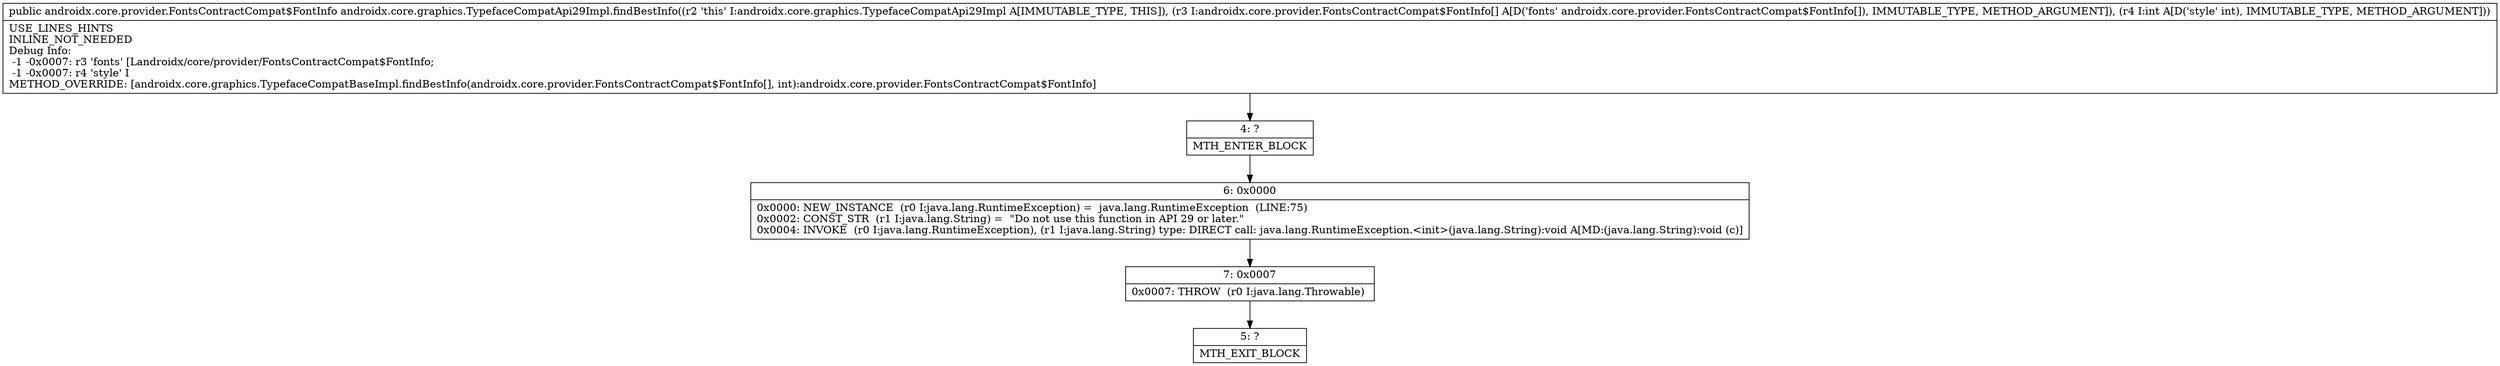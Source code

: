 digraph "CFG forandroidx.core.graphics.TypefaceCompatApi29Impl.findBestInfo([Landroidx\/core\/provider\/FontsContractCompat$FontInfo;I)Landroidx\/core\/provider\/FontsContractCompat$FontInfo;" {
Node_4 [shape=record,label="{4\:\ ?|MTH_ENTER_BLOCK\l}"];
Node_6 [shape=record,label="{6\:\ 0x0000|0x0000: NEW_INSTANCE  (r0 I:java.lang.RuntimeException) =  java.lang.RuntimeException  (LINE:75)\l0x0002: CONST_STR  (r1 I:java.lang.String) =  \"Do not use this function in API 29 or later.\" \l0x0004: INVOKE  (r0 I:java.lang.RuntimeException), (r1 I:java.lang.String) type: DIRECT call: java.lang.RuntimeException.\<init\>(java.lang.String):void A[MD:(java.lang.String):void (c)]\l}"];
Node_7 [shape=record,label="{7\:\ 0x0007|0x0007: THROW  (r0 I:java.lang.Throwable) \l}"];
Node_5 [shape=record,label="{5\:\ ?|MTH_EXIT_BLOCK\l}"];
MethodNode[shape=record,label="{public androidx.core.provider.FontsContractCompat$FontInfo androidx.core.graphics.TypefaceCompatApi29Impl.findBestInfo((r2 'this' I:androidx.core.graphics.TypefaceCompatApi29Impl A[IMMUTABLE_TYPE, THIS]), (r3 I:androidx.core.provider.FontsContractCompat$FontInfo[] A[D('fonts' androidx.core.provider.FontsContractCompat$FontInfo[]), IMMUTABLE_TYPE, METHOD_ARGUMENT]), (r4 I:int A[D('style' int), IMMUTABLE_TYPE, METHOD_ARGUMENT]))  | USE_LINES_HINTS\lINLINE_NOT_NEEDED\lDebug Info:\l  \-1 \-0x0007: r3 'fonts' [Landroidx\/core\/provider\/FontsContractCompat$FontInfo;\l  \-1 \-0x0007: r4 'style' I\lMETHOD_OVERRIDE: [androidx.core.graphics.TypefaceCompatBaseImpl.findBestInfo(androidx.core.provider.FontsContractCompat$FontInfo[], int):androidx.core.provider.FontsContractCompat$FontInfo]\l}"];
MethodNode -> Node_4;Node_4 -> Node_6;
Node_6 -> Node_7;
Node_7 -> Node_5;
}

